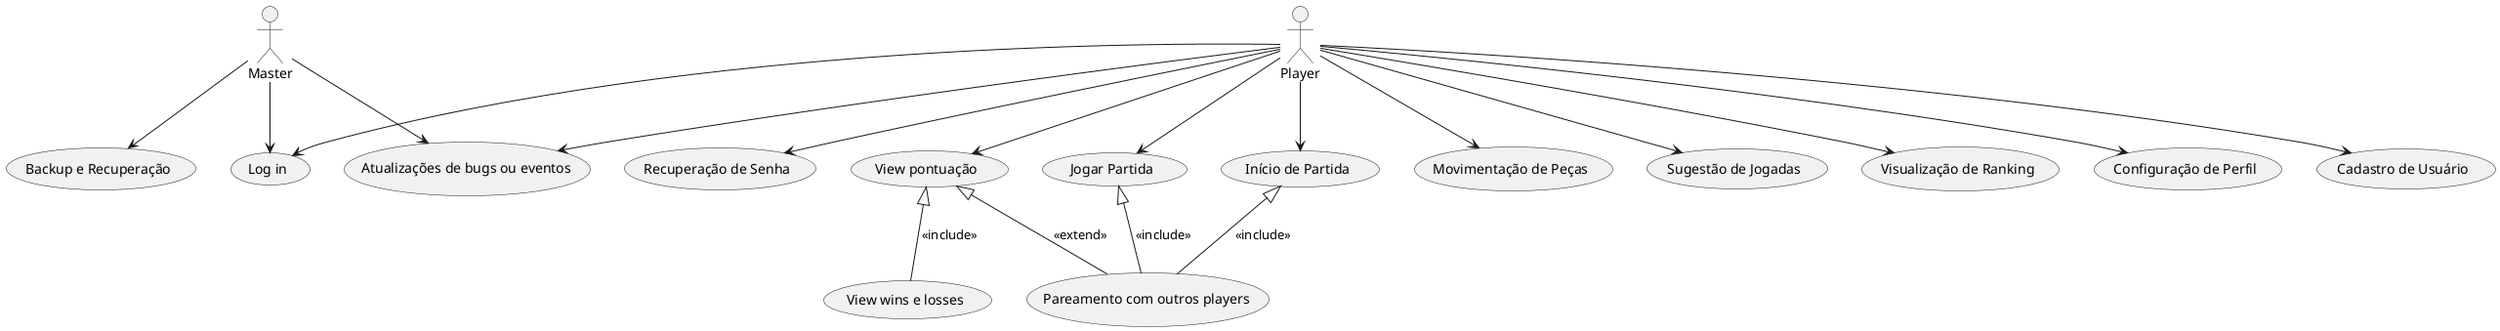 @startuml

actor "Player" as P
actor "Master" as M

usecase "Cadastro de Usuário" as CU
usecase "Log in" as LI
usecase "Recuperação de Senha" as RS
usecase "Início de Partida" as IP
usecase "Movimentação de Peças" as MP
usecase "Sugestão de Jogadas" as SJ
usecase "Visualização de Ranking" as VR
usecase "Configuração de Perfil" as CP
usecase "View pontuação" as VP
usecase "View wins e losses" as VWL
usecase "Pareamento com outros players" as POP
usecase "Jogar Partida" as JP
usecase "Atualizações de bugs ou eventos" as UB
usecase "Backup e Recuperação" as BR

P --> CU
P --> LI
P --> RS
P --> IP
P --> MP
P --> SJ
P --> VR
P --> CP
P --> VP
P --> JP
P --> UB

VP <|-- VWL : <<include>>
VP <|-- POP : <<extend>>

JP <|-- POP : <<include>>
IP <|-- POP : <<include>>

M --> LI
M --> UB
M --> BR

@enduml

